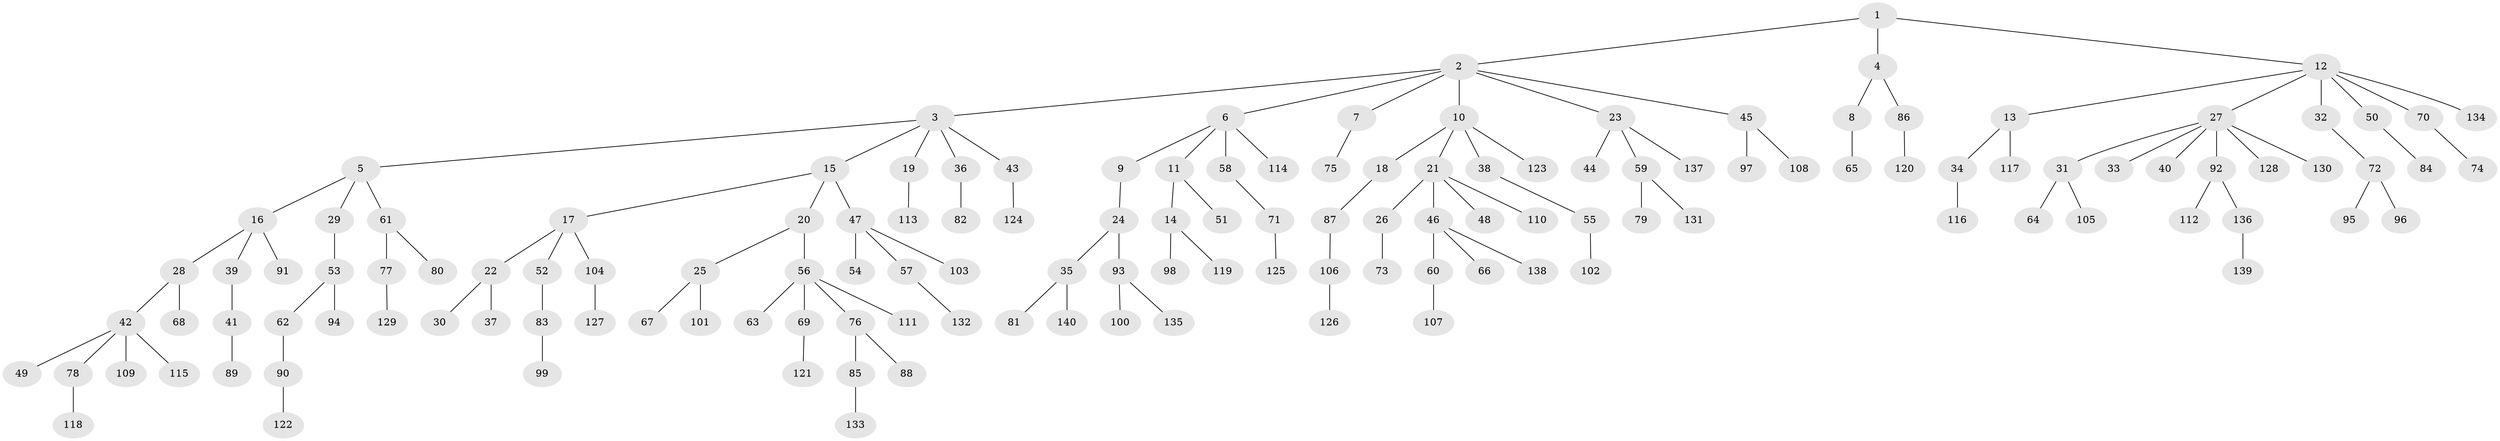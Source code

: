 // Generated by graph-tools (version 1.1) at 2025/15/03/09/25 04:15:32]
// undirected, 140 vertices, 139 edges
graph export_dot {
graph [start="1"]
  node [color=gray90,style=filled];
  1;
  2;
  3;
  4;
  5;
  6;
  7;
  8;
  9;
  10;
  11;
  12;
  13;
  14;
  15;
  16;
  17;
  18;
  19;
  20;
  21;
  22;
  23;
  24;
  25;
  26;
  27;
  28;
  29;
  30;
  31;
  32;
  33;
  34;
  35;
  36;
  37;
  38;
  39;
  40;
  41;
  42;
  43;
  44;
  45;
  46;
  47;
  48;
  49;
  50;
  51;
  52;
  53;
  54;
  55;
  56;
  57;
  58;
  59;
  60;
  61;
  62;
  63;
  64;
  65;
  66;
  67;
  68;
  69;
  70;
  71;
  72;
  73;
  74;
  75;
  76;
  77;
  78;
  79;
  80;
  81;
  82;
  83;
  84;
  85;
  86;
  87;
  88;
  89;
  90;
  91;
  92;
  93;
  94;
  95;
  96;
  97;
  98;
  99;
  100;
  101;
  102;
  103;
  104;
  105;
  106;
  107;
  108;
  109;
  110;
  111;
  112;
  113;
  114;
  115;
  116;
  117;
  118;
  119;
  120;
  121;
  122;
  123;
  124;
  125;
  126;
  127;
  128;
  129;
  130;
  131;
  132;
  133;
  134;
  135;
  136;
  137;
  138;
  139;
  140;
  1 -- 2;
  1 -- 4;
  1 -- 12;
  2 -- 3;
  2 -- 6;
  2 -- 7;
  2 -- 10;
  2 -- 23;
  2 -- 45;
  3 -- 5;
  3 -- 15;
  3 -- 19;
  3 -- 36;
  3 -- 43;
  4 -- 8;
  4 -- 86;
  5 -- 16;
  5 -- 29;
  5 -- 61;
  6 -- 9;
  6 -- 11;
  6 -- 58;
  6 -- 114;
  7 -- 75;
  8 -- 65;
  9 -- 24;
  10 -- 18;
  10 -- 21;
  10 -- 38;
  10 -- 123;
  11 -- 14;
  11 -- 51;
  12 -- 13;
  12 -- 27;
  12 -- 32;
  12 -- 50;
  12 -- 70;
  12 -- 134;
  13 -- 34;
  13 -- 117;
  14 -- 98;
  14 -- 119;
  15 -- 17;
  15 -- 20;
  15 -- 47;
  16 -- 28;
  16 -- 39;
  16 -- 91;
  17 -- 22;
  17 -- 52;
  17 -- 104;
  18 -- 87;
  19 -- 113;
  20 -- 25;
  20 -- 56;
  21 -- 26;
  21 -- 46;
  21 -- 48;
  21 -- 110;
  22 -- 30;
  22 -- 37;
  23 -- 44;
  23 -- 59;
  23 -- 137;
  24 -- 35;
  24 -- 93;
  25 -- 67;
  25 -- 101;
  26 -- 73;
  27 -- 31;
  27 -- 33;
  27 -- 40;
  27 -- 92;
  27 -- 128;
  27 -- 130;
  28 -- 42;
  28 -- 68;
  29 -- 53;
  31 -- 64;
  31 -- 105;
  32 -- 72;
  34 -- 116;
  35 -- 81;
  35 -- 140;
  36 -- 82;
  38 -- 55;
  39 -- 41;
  41 -- 89;
  42 -- 49;
  42 -- 78;
  42 -- 109;
  42 -- 115;
  43 -- 124;
  45 -- 97;
  45 -- 108;
  46 -- 60;
  46 -- 66;
  46 -- 138;
  47 -- 54;
  47 -- 57;
  47 -- 103;
  50 -- 84;
  52 -- 83;
  53 -- 62;
  53 -- 94;
  55 -- 102;
  56 -- 63;
  56 -- 69;
  56 -- 76;
  56 -- 111;
  57 -- 132;
  58 -- 71;
  59 -- 79;
  59 -- 131;
  60 -- 107;
  61 -- 77;
  61 -- 80;
  62 -- 90;
  69 -- 121;
  70 -- 74;
  71 -- 125;
  72 -- 95;
  72 -- 96;
  76 -- 85;
  76 -- 88;
  77 -- 129;
  78 -- 118;
  83 -- 99;
  85 -- 133;
  86 -- 120;
  87 -- 106;
  90 -- 122;
  92 -- 112;
  92 -- 136;
  93 -- 100;
  93 -- 135;
  104 -- 127;
  106 -- 126;
  136 -- 139;
}
